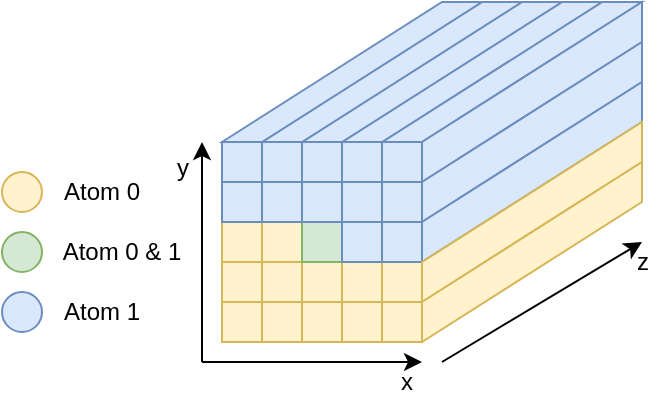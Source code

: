 <mxfile version="21.6.2" type="device">
  <diagram name="Seite-1" id="a0zd9J4lKLi8dgKzrKdr">
    <mxGraphModel dx="1393" dy="766" grid="1" gridSize="10" guides="1" tooltips="1" connect="1" arrows="1" fold="1" page="1" pageScale="1" pageWidth="827" pageHeight="1169" math="0" shadow="0">
      <root>
        <mxCell id="0" />
        <mxCell id="1" parent="0" />
        <mxCell id="KL06TzT7i-0tILDeeugf-7" value="" style="whiteSpace=wrap;html=1;aspect=fixed;fillColor=#fff2cc;strokeColor=#d6b656;" vertex="1" parent="1">
          <mxGeometry x="240" y="340" width="20" height="20" as="geometry" />
        </mxCell>
        <mxCell id="KL06TzT7i-0tILDeeugf-8" value="" style="whiteSpace=wrap;html=1;aspect=fixed;fillColor=#fff2cc;strokeColor=#d6b656;" vertex="1" parent="1">
          <mxGeometry x="260" y="340" width="20" height="20" as="geometry" />
        </mxCell>
        <mxCell id="KL06TzT7i-0tILDeeugf-9" value="" style="whiteSpace=wrap;html=1;aspect=fixed;fillColor=#fff2cc;strokeColor=#d6b656;" vertex="1" parent="1">
          <mxGeometry x="280" y="340" width="20" height="20" as="geometry" />
        </mxCell>
        <mxCell id="KL06TzT7i-0tILDeeugf-10" value="" style="whiteSpace=wrap;html=1;aspect=fixed;fillColor=#fff2cc;strokeColor=#d6b656;" vertex="1" parent="1">
          <mxGeometry x="300" y="340" width="20" height="20" as="geometry" />
        </mxCell>
        <mxCell id="KL06TzT7i-0tILDeeugf-11" value="" style="whiteSpace=wrap;html=1;aspect=fixed;fillColor=#fff2cc;strokeColor=#d6b656;" vertex="1" parent="1">
          <mxGeometry x="320" y="340" width="20" height="20" as="geometry" />
        </mxCell>
        <mxCell id="KL06TzT7i-0tILDeeugf-12" value="" style="whiteSpace=wrap;html=1;aspect=fixed;fillColor=#fff2cc;strokeColor=#d6b656;" vertex="1" parent="1">
          <mxGeometry x="240" y="320" width="20" height="20" as="geometry" />
        </mxCell>
        <mxCell id="KL06TzT7i-0tILDeeugf-13" value="" style="whiteSpace=wrap;html=1;aspect=fixed;fillColor=#fff2cc;strokeColor=#d6b656;" vertex="1" parent="1">
          <mxGeometry x="260" y="320" width="20" height="20" as="geometry" />
        </mxCell>
        <mxCell id="KL06TzT7i-0tILDeeugf-14" value="" style="whiteSpace=wrap;html=1;aspect=fixed;fillColor=#fff2cc;strokeColor=#d6b656;" vertex="1" parent="1">
          <mxGeometry x="280" y="320" width="20" height="20" as="geometry" />
        </mxCell>
        <mxCell id="KL06TzT7i-0tILDeeugf-15" value="" style="whiteSpace=wrap;html=1;aspect=fixed;fillColor=#fff2cc;strokeColor=#d6b656;" vertex="1" parent="1">
          <mxGeometry x="300" y="320" width="20" height="20" as="geometry" />
        </mxCell>
        <mxCell id="KL06TzT7i-0tILDeeugf-16" value="" style="whiteSpace=wrap;html=1;aspect=fixed;fillColor=#fff2cc;strokeColor=#d6b656;" vertex="1" parent="1">
          <mxGeometry x="320" y="320" width="20" height="20" as="geometry" />
        </mxCell>
        <mxCell id="KL06TzT7i-0tILDeeugf-17" value="" style="whiteSpace=wrap;html=1;aspect=fixed;fillColor=#fff2cc;strokeColor=#d6b656;" vertex="1" parent="1">
          <mxGeometry x="240" y="300" width="20" height="20" as="geometry" />
        </mxCell>
        <mxCell id="KL06TzT7i-0tILDeeugf-18" value="" style="whiteSpace=wrap;html=1;aspect=fixed;fillColor=#fff2cc;strokeColor=#d6b656;" vertex="1" parent="1">
          <mxGeometry x="260" y="300" width="20" height="20" as="geometry" />
        </mxCell>
        <mxCell id="KL06TzT7i-0tILDeeugf-19" value="" style="whiteSpace=wrap;html=1;aspect=fixed;fillColor=#d5e8d4;strokeColor=#82b366;" vertex="1" parent="1">
          <mxGeometry x="280" y="300" width="20" height="20" as="geometry" />
        </mxCell>
        <mxCell id="KL06TzT7i-0tILDeeugf-20" value="" style="whiteSpace=wrap;html=1;aspect=fixed;fillColor=#dae8fc;strokeColor=#6c8ebf;" vertex="1" parent="1">
          <mxGeometry x="300" y="300" width="20" height="20" as="geometry" />
        </mxCell>
        <mxCell id="KL06TzT7i-0tILDeeugf-21" value="" style="whiteSpace=wrap;html=1;aspect=fixed;fillColor=#dae8fc;strokeColor=#6c8ebf;" vertex="1" parent="1">
          <mxGeometry x="320" y="300" width="20" height="20" as="geometry" />
        </mxCell>
        <mxCell id="KL06TzT7i-0tILDeeugf-22" value="" style="whiteSpace=wrap;html=1;aspect=fixed;fillColor=#dae8fc;strokeColor=#6c8ebf;" vertex="1" parent="1">
          <mxGeometry x="240" y="280" width="20" height="20" as="geometry" />
        </mxCell>
        <mxCell id="KL06TzT7i-0tILDeeugf-23" value="" style="whiteSpace=wrap;html=1;aspect=fixed;fillColor=#dae8fc;strokeColor=#6c8ebf;" vertex="1" parent="1">
          <mxGeometry x="260" y="280" width="20" height="20" as="geometry" />
        </mxCell>
        <mxCell id="KL06TzT7i-0tILDeeugf-24" value="" style="whiteSpace=wrap;html=1;aspect=fixed;fillColor=#dae8fc;strokeColor=#6c8ebf;" vertex="1" parent="1">
          <mxGeometry x="280" y="280" width="20" height="20" as="geometry" />
        </mxCell>
        <mxCell id="KL06TzT7i-0tILDeeugf-25" value="" style="whiteSpace=wrap;html=1;aspect=fixed;fillColor=#dae8fc;strokeColor=#6c8ebf;" vertex="1" parent="1">
          <mxGeometry x="300" y="280" width="20" height="20" as="geometry" />
        </mxCell>
        <mxCell id="KL06TzT7i-0tILDeeugf-26" value="" style="whiteSpace=wrap;html=1;aspect=fixed;fillColor=#dae8fc;strokeColor=#6c8ebf;" vertex="1" parent="1">
          <mxGeometry x="320" y="280" width="20" height="20" as="geometry" />
        </mxCell>
        <mxCell id="KL06TzT7i-0tILDeeugf-27" value="" style="whiteSpace=wrap;html=1;aspect=fixed;fillColor=#dae8fc;strokeColor=#6c8ebf;" vertex="1" parent="1">
          <mxGeometry x="240" y="260" width="20" height="20" as="geometry" />
        </mxCell>
        <mxCell id="KL06TzT7i-0tILDeeugf-28" value="" style="whiteSpace=wrap;html=1;aspect=fixed;fillColor=#dae8fc;strokeColor=#6c8ebf;" vertex="1" parent="1">
          <mxGeometry x="260" y="260" width="20" height="20" as="geometry" />
        </mxCell>
        <mxCell id="KL06TzT7i-0tILDeeugf-29" value="" style="whiteSpace=wrap;html=1;aspect=fixed;fillColor=#dae8fc;strokeColor=#6c8ebf;" vertex="1" parent="1">
          <mxGeometry x="280" y="260" width="20" height="20" as="geometry" />
        </mxCell>
        <mxCell id="KL06TzT7i-0tILDeeugf-30" value="" style="whiteSpace=wrap;html=1;aspect=fixed;fillColor=#dae8fc;strokeColor=#6c8ebf;" vertex="1" parent="1">
          <mxGeometry x="300" y="260" width="20" height="20" as="geometry" />
        </mxCell>
        <mxCell id="KL06TzT7i-0tILDeeugf-31" value="" style="whiteSpace=wrap;html=1;aspect=fixed;fillColor=#dae8fc;strokeColor=#6c8ebf;" vertex="1" parent="1">
          <mxGeometry x="320" y="260" width="20" height="20" as="geometry" />
        </mxCell>
        <mxCell id="KL06TzT7i-0tILDeeugf-36" value="" style="shape=parallelogram;perimeter=parallelogramPerimeter;whiteSpace=wrap;html=1;fixedSize=1;size=110;fillColor=#dae8fc;strokeColor=#6c8ebf;" vertex="1" parent="1">
          <mxGeometry x="320" y="190" width="130" height="70" as="geometry" />
        </mxCell>
        <mxCell id="KL06TzT7i-0tILDeeugf-45" value="" style="endArrow=classic;html=1;rounded=0;" edge="1" parent="1">
          <mxGeometry width="50" height="50" relative="1" as="geometry">
            <mxPoint x="230" y="370" as="sourcePoint" />
            <mxPoint x="340" y="370" as="targetPoint" />
          </mxGeometry>
        </mxCell>
        <mxCell id="KL06TzT7i-0tILDeeugf-46" value="x" style="edgeLabel;html=1;align=center;verticalAlign=middle;resizable=0;points=[];fontSize=12;labelBackgroundColor=none;" vertex="1" connectable="0" parent="KL06TzT7i-0tILDeeugf-45">
          <mxGeometry x="0.852" y="-2" relative="1" as="geometry">
            <mxPoint y="8" as="offset" />
          </mxGeometry>
        </mxCell>
        <mxCell id="KL06TzT7i-0tILDeeugf-47" value="" style="endArrow=classic;html=1;rounded=0;" edge="1" parent="1">
          <mxGeometry width="50" height="50" relative="1" as="geometry">
            <mxPoint x="230" y="370" as="sourcePoint" />
            <mxPoint x="230" y="260" as="targetPoint" />
          </mxGeometry>
        </mxCell>
        <mxCell id="KL06TzT7i-0tILDeeugf-48" value="y" style="edgeLabel;html=1;align=center;verticalAlign=middle;resizable=0;points=[];fontSize=12;labelBackgroundColor=none;" vertex="1" connectable="0" parent="KL06TzT7i-0tILDeeugf-47">
          <mxGeometry x="0.852" y="-2" relative="1" as="geometry">
            <mxPoint x="-12" y="5" as="offset" />
          </mxGeometry>
        </mxCell>
        <mxCell id="KL06TzT7i-0tILDeeugf-51" value="" style="shape=parallelogram;perimeter=parallelogramPerimeter;whiteSpace=wrap;html=1;fixedSize=1;size=70;fillColor=#dae8fc;strokeColor=#6c8ebf;flipV=0;flipH=1;rotation=-90;" vertex="1" parent="1">
          <mxGeometry x="350" y="180" width="90" height="110" as="geometry" />
        </mxCell>
        <mxCell id="KL06TzT7i-0tILDeeugf-52" value="" style="shape=parallelogram;perimeter=parallelogramPerimeter;whiteSpace=wrap;html=1;fixedSize=1;size=70;fillColor=#dae8fc;strokeColor=#6c8ebf;flipV=0;flipH=1;rotation=-90;" vertex="1" parent="1">
          <mxGeometry x="350" y="200" width="90" height="110" as="geometry" />
        </mxCell>
        <mxCell id="KL06TzT7i-0tILDeeugf-53" value="" style="shape=parallelogram;perimeter=parallelogramPerimeter;whiteSpace=wrap;html=1;fixedSize=1;size=70;fillColor=#dae8fc;strokeColor=#6c8ebf;flipV=0;flipH=1;rotation=-90;" vertex="1" parent="1">
          <mxGeometry x="350" y="220" width="90" height="110" as="geometry" />
        </mxCell>
        <mxCell id="KL06TzT7i-0tILDeeugf-54" value="" style="shape=parallelogram;perimeter=parallelogramPerimeter;whiteSpace=wrap;html=1;fixedSize=1;size=70;fillColor=#fff2cc;strokeColor=#d6b656;flipV=0;flipH=1;rotation=-90;" vertex="1" parent="1">
          <mxGeometry x="350" y="240" width="90" height="110" as="geometry" />
        </mxCell>
        <mxCell id="KL06TzT7i-0tILDeeugf-55" value="" style="shape=parallelogram;perimeter=parallelogramPerimeter;whiteSpace=wrap;html=1;fixedSize=1;size=70;fillColor=#fff2cc;strokeColor=#d6b656;flipV=0;flipH=1;rotation=-90;" vertex="1" parent="1">
          <mxGeometry x="350" y="260" width="90" height="110" as="geometry" />
        </mxCell>
        <mxCell id="KL06TzT7i-0tILDeeugf-56" value="" style="shape=parallelogram;perimeter=parallelogramPerimeter;whiteSpace=wrap;html=1;fixedSize=1;size=110;fillColor=#dae8fc;strokeColor=#6c8ebf;" vertex="1" parent="1">
          <mxGeometry x="300" y="190" width="130" height="70" as="geometry" />
        </mxCell>
        <mxCell id="KL06TzT7i-0tILDeeugf-57" value="" style="shape=parallelogram;perimeter=parallelogramPerimeter;whiteSpace=wrap;html=1;fixedSize=1;size=110;fillColor=#dae8fc;strokeColor=#6c8ebf;" vertex="1" parent="1">
          <mxGeometry x="280" y="190" width="130" height="70" as="geometry" />
        </mxCell>
        <mxCell id="KL06TzT7i-0tILDeeugf-58" value="" style="shape=parallelogram;perimeter=parallelogramPerimeter;whiteSpace=wrap;html=1;fixedSize=1;size=110;fillColor=#dae8fc;strokeColor=#6c8ebf;" vertex="1" parent="1">
          <mxGeometry x="260" y="190" width="130" height="70" as="geometry" />
        </mxCell>
        <mxCell id="KL06TzT7i-0tILDeeugf-59" value="" style="shape=parallelogram;perimeter=parallelogramPerimeter;whiteSpace=wrap;html=1;fixedSize=1;size=110;fillColor=#dae8fc;strokeColor=#6c8ebf;" vertex="1" parent="1">
          <mxGeometry x="240" y="190" width="130" height="70" as="geometry" />
        </mxCell>
        <mxCell id="KL06TzT7i-0tILDeeugf-60" value="" style="endArrow=classic;html=1;rounded=0;" edge="1" parent="1">
          <mxGeometry width="50" height="50" relative="1" as="geometry">
            <mxPoint x="350" y="370" as="sourcePoint" />
            <mxPoint x="450" y="310" as="targetPoint" />
          </mxGeometry>
        </mxCell>
        <mxCell id="KL06TzT7i-0tILDeeugf-61" value="z" style="edgeLabel;html=1;align=center;verticalAlign=middle;resizable=0;points=[];fontSize=12;labelBackgroundColor=none;" vertex="1" connectable="0" parent="KL06TzT7i-0tILDeeugf-60">
          <mxGeometry x="0.865" y="-1" relative="1" as="geometry">
            <mxPoint x="6" y="5" as="offset" />
          </mxGeometry>
        </mxCell>
        <mxCell id="KL06TzT7i-0tILDeeugf-65" value="" style="group" vertex="1" connectable="0" parent="1">
          <mxGeometry x="130" y="270" width="80" height="30" as="geometry" />
        </mxCell>
        <mxCell id="KL06TzT7i-0tILDeeugf-62" value="" style="ellipse;whiteSpace=wrap;html=1;aspect=fixed;fillColor=#fff2cc;strokeColor=#d6b656;" vertex="1" parent="KL06TzT7i-0tILDeeugf-65">
          <mxGeometry y="5" width="20" height="20" as="geometry" />
        </mxCell>
        <mxCell id="KL06TzT7i-0tILDeeugf-63" value="Atom 0" style="text;html=1;strokeColor=none;fillColor=none;align=center;verticalAlign=middle;whiteSpace=wrap;rounded=0;" vertex="1" parent="KL06TzT7i-0tILDeeugf-65">
          <mxGeometry x="20" width="60" height="30" as="geometry" />
        </mxCell>
        <mxCell id="KL06TzT7i-0tILDeeugf-66" value="" style="group" vertex="1" connectable="0" parent="1">
          <mxGeometry x="130" y="300" width="100" height="30" as="geometry" />
        </mxCell>
        <mxCell id="KL06TzT7i-0tILDeeugf-67" value="" style="ellipse;whiteSpace=wrap;html=1;aspect=fixed;fillColor=#d5e8d4;strokeColor=#82b366;" vertex="1" parent="KL06TzT7i-0tILDeeugf-66">
          <mxGeometry y="5" width="20" height="20" as="geometry" />
        </mxCell>
        <mxCell id="KL06TzT7i-0tILDeeugf-68" value="Atom 0 &amp;amp; 1" style="text;html=1;strokeColor=none;fillColor=none;align=center;verticalAlign=middle;whiteSpace=wrap;rounded=0;" vertex="1" parent="KL06TzT7i-0tILDeeugf-66">
          <mxGeometry x="20" width="80" height="30" as="geometry" />
        </mxCell>
        <mxCell id="KL06TzT7i-0tILDeeugf-69" value="" style="group" vertex="1" connectable="0" parent="1">
          <mxGeometry x="130" y="330" width="80" height="30" as="geometry" />
        </mxCell>
        <mxCell id="KL06TzT7i-0tILDeeugf-70" value="" style="ellipse;whiteSpace=wrap;html=1;aspect=fixed;fillColor=#dae8fc;strokeColor=#6c8ebf;" vertex="1" parent="KL06TzT7i-0tILDeeugf-69">
          <mxGeometry y="5" width="20" height="20" as="geometry" />
        </mxCell>
        <mxCell id="KL06TzT7i-0tILDeeugf-71" value="Atom 1" style="text;html=1;strokeColor=none;fillColor=none;align=center;verticalAlign=middle;whiteSpace=wrap;rounded=0;" vertex="1" parent="KL06TzT7i-0tILDeeugf-69">
          <mxGeometry x="20" width="60" height="30" as="geometry" />
        </mxCell>
      </root>
    </mxGraphModel>
  </diagram>
</mxfile>
